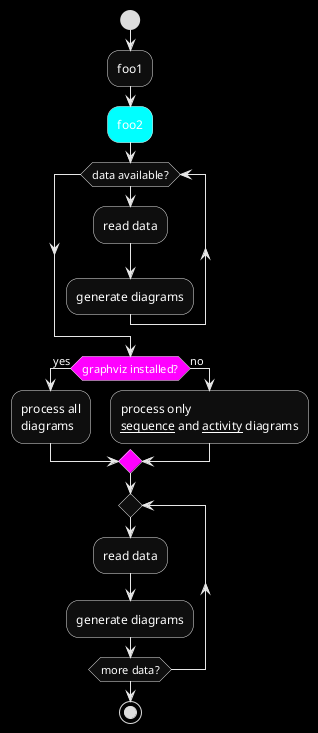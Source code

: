 {
  "sha1": "c0scy949hku4iyu0bzmal9lyrs0wgyh",
  "insertion": {
    "when": "2024-06-01T09:03:00.754Z",
    "user": "plantuml@gmail.com"
  }
}
@startuml
skinparam reverseColor RBG
start
:foo1;
#red:foo2;
#AliceBlue:while (data available?)
  :read data;
  :generate diagrams;
endwhile
#blue:if (graphviz installed?) then (yes)
  :process all\ndiagrams;
else (no)
  :process only
  __sequence__ and __activity__ diagrams;
endif
#DarkCyan:repeat
  :read data;
  :generate diagrams;
repeat while (more data?)
stop
@enduml
